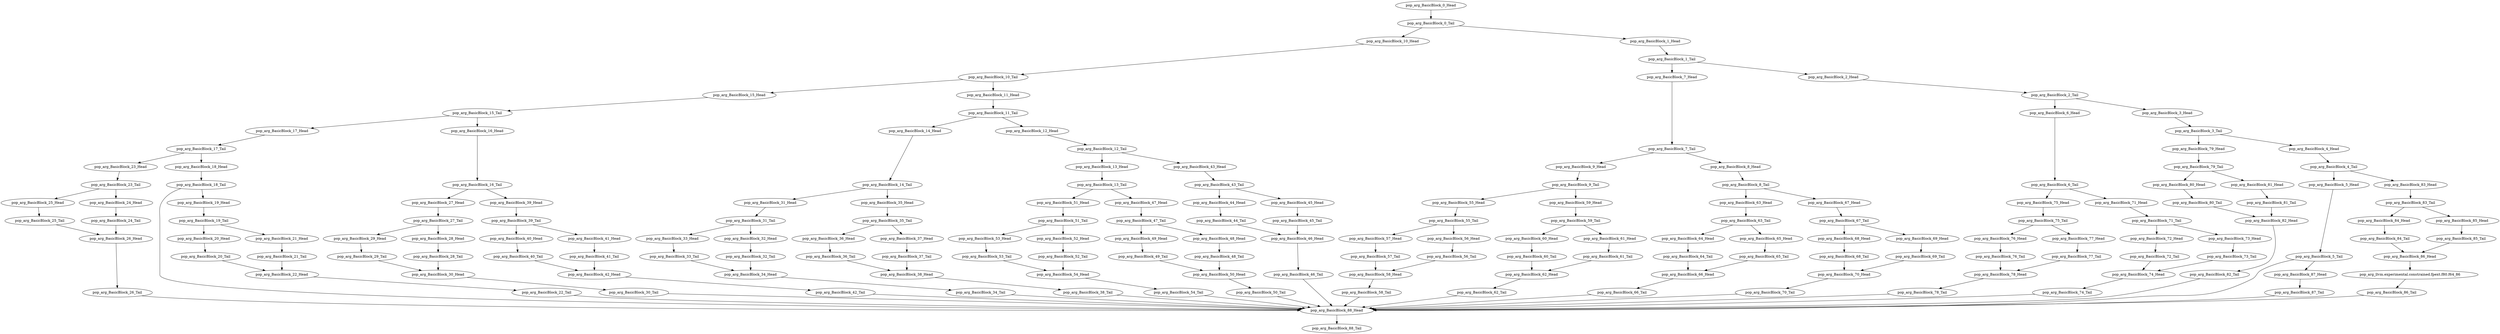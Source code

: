 digraph G {
    "pop_arg_BasicBlock_4_Tail" -> "pop_arg_BasicBlock_5_Head"
    "pop_arg_BasicBlock_4_Tail" -> "pop_arg_BasicBlock_83_Head"
    "pop_arg_BasicBlock_5_Head" -> "pop_arg_BasicBlock_5_Tail"
    "pop_arg_BasicBlock_67_Tail" -> "pop_arg_BasicBlock_68_Head"
    "pop_arg_BasicBlock_67_Tail" -> "pop_arg_BasicBlock_69_Head"
    "pop_arg_BasicBlock_55_Head" -> "pop_arg_BasicBlock_55_Tail"
    "pop_arg_BasicBlock_59_Head" -> "pop_arg_BasicBlock_59_Tail"
    "pop_arg_BasicBlock_59_Tail" -> "pop_arg_BasicBlock_60_Head"
    "pop_arg_BasicBlock_59_Tail" -> "pop_arg_BasicBlock_61_Head"
    "pop_arg_BasicBlock_57_Head" -> "pop_arg_BasicBlock_57_Tail"
    "pop_arg_BasicBlock_23_Head" -> "pop_arg_BasicBlock_23_Tail"
    "pop_arg_BasicBlock_23_Tail" -> "pop_arg_BasicBlock_25_Head"
    "pop_arg_BasicBlock_23_Tail" -> "pop_arg_BasicBlock_24_Head"
    "pop_arg_BasicBlock_57_Tail" -> "pop_arg_BasicBlock_58_Head"
    "pop_arg_BasicBlock_58_Head" -> "pop_arg_BasicBlock_58_Tail"
    "pop_arg_llvm.experimental.constrained.fpext.f80.f64_86" -> "pop_arg_BasicBlock_86_Tail"
    "pop_arg_BasicBlock_86_Tail" -> "pop_arg_BasicBlock_88_Head"
    "pop_arg_BasicBlock_36_Tail" -> "pop_arg_BasicBlock_38_Head"
    "pop_arg_BasicBlock_83_Head" -> "pop_arg_BasicBlock_83_Tail"
    "pop_arg_BasicBlock_83_Tail" -> "pop_arg_BasicBlock_84_Head"
    "pop_arg_BasicBlock_83_Tail" -> "pop_arg_BasicBlock_85_Head"
    "pop_arg_BasicBlock_24_Tail" -> "pop_arg_BasicBlock_26_Head"
    "pop_arg_BasicBlock_25_Head" -> "pop_arg_BasicBlock_25_Tail"
    "pop_arg_BasicBlock_65_Tail" -> "pop_arg_BasicBlock_66_Head"
    "pop_arg_BasicBlock_8_Tail" -> "pop_arg_BasicBlock_63_Head"
    "pop_arg_BasicBlock_8_Tail" -> "pop_arg_BasicBlock_67_Head"
    "pop_arg_BasicBlock_9_Head" -> "pop_arg_BasicBlock_9_Tail"
    "pop_arg_BasicBlock_35_Tail" -> "pop_arg_BasicBlock_36_Head"
    "pop_arg_BasicBlock_35_Tail" -> "pop_arg_BasicBlock_37_Head"
    "pop_arg_BasicBlock_36_Head" -> "pop_arg_BasicBlock_36_Tail"
    "pop_arg_BasicBlock_43_Tail" -> "pop_arg_BasicBlock_44_Head"
    "pop_arg_BasicBlock_43_Tail" -> "pop_arg_BasicBlock_45_Head"
    "pop_arg_BasicBlock_44_Head" -> "pop_arg_BasicBlock_44_Tail"
    "pop_arg_BasicBlock_60_Head" -> "pop_arg_BasicBlock_60_Tail"
    "pop_arg_BasicBlock_58_Tail" -> "pop_arg_BasicBlock_88_Head"
    "pop_arg_BasicBlock_53_Head" -> "pop_arg_BasicBlock_53_Tail"
    "pop_arg_BasicBlock_31_Head" -> "pop_arg_BasicBlock_31_Tail"
    "pop_arg_BasicBlock_31_Tail" -> "pop_arg_BasicBlock_33_Head"
    "pop_arg_BasicBlock_31_Tail" -> "pop_arg_BasicBlock_32_Head"
    "pop_arg_BasicBlock_13_Head" -> "pop_arg_BasicBlock_13_Tail"
    "pop_arg_BasicBlock_13_Tail" -> "pop_arg_BasicBlock_51_Head"
    "pop_arg_BasicBlock_13_Tail" -> "pop_arg_BasicBlock_47_Head"
    "pop_arg_BasicBlock_54_Head" -> "pop_arg_BasicBlock_54_Tail"
    "pop_arg_BasicBlock_54_Tail" -> "pop_arg_BasicBlock_88_Head"
    "pop_arg_BasicBlock_53_Tail" -> "pop_arg_BasicBlock_54_Head"
    "pop_arg_BasicBlock_22_Head" -> "pop_arg_BasicBlock_22_Tail"
    "pop_arg_BasicBlock_22_Tail" -> "pop_arg_BasicBlock_88_Head"
    "pop_arg_BasicBlock_68_Head" -> "pop_arg_BasicBlock_68_Tail"
    "pop_arg_BasicBlock_68_Tail" -> "pop_arg_BasicBlock_70_Head"
    "pop_arg_BasicBlock_69_Head" -> "pop_arg_BasicBlock_69_Tail"
    "pop_arg_BasicBlock_84_Head" -> "pop_arg_BasicBlock_84_Tail"
    "pop_arg_BasicBlock_29_Head" -> "pop_arg_BasicBlock_29_Tail"
    "pop_arg_BasicBlock_29_Tail" -> "pop_arg_BasicBlock_30_Head"
    "pop_arg_BasicBlock_85_Tail" -> "pop_arg_BasicBlock_86_Head"
    "pop_arg_BasicBlock_86_Head" -> "pop_arg_llvm.experimental.constrained.fpext.f80.f64_86"
    "pop_arg_BasicBlock_9_Tail" -> "pop_arg_BasicBlock_55_Head"
    "pop_arg_BasicBlock_9_Tail" -> "pop_arg_BasicBlock_59_Head"
    "pop_arg_BasicBlock_10_Head" -> "pop_arg_BasicBlock_10_Tail"
    "pop_arg_BasicBlock_84_Tail" -> "pop_arg_BasicBlock_86_Head"
    "pop_arg_BasicBlock_85_Head" -> "pop_arg_BasicBlock_85_Tail"
    "pop_arg_BasicBlock_5_Tail" -> "pop_arg_BasicBlock_87_Head"
    "pop_arg_BasicBlock_5_Tail" -> "pop_arg_BasicBlock_88_Head"
    "pop_arg_BasicBlock_6_Head" -> "pop_arg_BasicBlock_6_Tail"
    "pop_arg_BasicBlock_28_Head" -> "pop_arg_BasicBlock_28_Tail"
    "pop_arg_BasicBlock_28_Tail" -> "pop_arg_BasicBlock_30_Head"
    "pop_arg_BasicBlock_70_Tail" -> "pop_arg_BasicBlock_88_Head"
    "pop_arg_BasicBlock_46_Tail" -> "pop_arg_BasicBlock_88_Head"
    "pop_arg_BasicBlock_61_Head" -> "pop_arg_BasicBlock_61_Tail"
    "pop_arg_BasicBlock_61_Tail" -> "pop_arg_BasicBlock_62_Head"
    "pop_arg_BasicBlock_71_Tail" -> "pop_arg_BasicBlock_72_Head"
    "pop_arg_BasicBlock_71_Tail" -> "pop_arg_BasicBlock_73_Head"
    "pop_arg_BasicBlock_72_Head" -> "pop_arg_BasicBlock_72_Tail"
    "pop_arg_BasicBlock_62_Tail" -> "pop_arg_BasicBlock_88_Head"
    "pop_arg_BasicBlock_63_Head" -> "pop_arg_BasicBlock_63_Tail"
    "pop_arg_BasicBlock_19_Head" -> "pop_arg_BasicBlock_19_Tail"
    "pop_arg_BasicBlock_37_Head" -> "pop_arg_BasicBlock_37_Tail"
    "pop_arg_BasicBlock_37_Tail" -> "pop_arg_BasicBlock_38_Head"
    "pop_arg_BasicBlock_44_Tail" -> "pop_arg_BasicBlock_46_Head"
    "pop_arg_BasicBlock_45_Head" -> "pop_arg_BasicBlock_45_Tail"
    "pop_arg_BasicBlock_64_Head" -> "pop_arg_BasicBlock_64_Tail"
    "pop_arg_BasicBlock_30_Head" -> "pop_arg_BasicBlock_30_Tail"
    "pop_arg_BasicBlock_30_Tail" -> "pop_arg_BasicBlock_88_Head"
    "pop_arg_BasicBlock_18_Head" -> "pop_arg_BasicBlock_18_Tail"
    "pop_arg_BasicBlock_18_Tail" -> "pop_arg_BasicBlock_19_Head"
    "pop_arg_BasicBlock_18_Tail" -> "pop_arg_BasicBlock_88_Head"
    "pop_arg_BasicBlock_77_Tail" -> "pop_arg_BasicBlock_78_Head"
    "pop_arg_BasicBlock_63_Tail" -> "pop_arg_BasicBlock_64_Head"
    "pop_arg_BasicBlock_63_Tail" -> "pop_arg_BasicBlock_65_Head"
    "pop_arg_BasicBlock_76_Head" -> "pop_arg_BasicBlock_76_Tail"
    "pop_arg_BasicBlock_25_Tail" -> "pop_arg_BasicBlock_26_Head"
    "pop_arg_BasicBlock_26_Head" -> "pop_arg_BasicBlock_26_Tail"
    "pop_arg_BasicBlock_17_Head" -> "pop_arg_BasicBlock_17_Tail"
    "pop_arg_BasicBlock_17_Tail" -> "pop_arg_BasicBlock_23_Head"
    "pop_arg_BasicBlock_17_Tail" -> "pop_arg_BasicBlock_18_Head"
    "pop_arg_BasicBlock_76_Tail" -> "pop_arg_BasicBlock_78_Head"
    "pop_arg_BasicBlock_77_Head" -> "pop_arg_BasicBlock_77_Tail"
    "pop_arg_BasicBlock_26_Tail" -> "pop_arg_BasicBlock_88_Head"
    "pop_arg_BasicBlock_27_Head" -> "pop_arg_BasicBlock_27_Tail"
    "pop_arg_BasicBlock_81_Tail" -> "pop_arg_BasicBlock_82_Head"
    "pop_arg_BasicBlock_82_Head" -> "pop_arg_BasicBlock_82_Tail"
    "pop_arg_BasicBlock_75_Head" -> "pop_arg_BasicBlock_75_Tail"
    "pop_arg_BasicBlock_75_Tail" -> "pop_arg_BasicBlock_76_Head"
    "pop_arg_BasicBlock_75_Tail" -> "pop_arg_BasicBlock_77_Head"
    "pop_arg_BasicBlock_40_Head" -> "pop_arg_BasicBlock_40_Tail"
    "pop_arg_BasicBlock_40_Tail" -> "pop_arg_BasicBlock_42_Head"
    "pop_arg_BasicBlock_78_Tail" -> "pop_arg_BasicBlock_88_Head"
    "pop_arg_BasicBlock_79_Head" -> "pop_arg_BasicBlock_79_Tail"
    "pop_arg_BasicBlock_87_Head" -> "pop_arg_BasicBlock_87_Tail"
    "pop_arg_BasicBlock_20_Tail" -> "pop_arg_BasicBlock_22_Head"
    "pop_arg_BasicBlock_69_Tail" -> "pop_arg_BasicBlock_70_Head"
    "pop_arg_BasicBlock_70_Head" -> "pop_arg_BasicBlock_70_Tail"
    "pop_arg_BasicBlock_14_Head" -> "pop_arg_BasicBlock_14_Tail"
    "pop_arg_BasicBlock_14_Tail" -> "pop_arg_BasicBlock_31_Head"
    "pop_arg_BasicBlock_14_Tail" -> "pop_arg_BasicBlock_35_Head"
    "pop_arg_BasicBlock_15_Tail" -> "pop_arg_BasicBlock_17_Head"
    "pop_arg_BasicBlock_15_Tail" -> "pop_arg_BasicBlock_16_Head"
    "pop_arg_BasicBlock_16_Head" -> "pop_arg_BasicBlock_16_Tail"
    "pop_arg_BasicBlock_74_Head" -> "pop_arg_BasicBlock_74_Tail"
    "pop_arg_BasicBlock_78_Head" -> "pop_arg_BasicBlock_78_Tail"
    "pop_arg_BasicBlock_49_Tail" -> "pop_arg_BasicBlock_50_Head"
    "pop_arg_BasicBlock_38_Head" -> "pop_arg_BasicBlock_38_Tail"
    "pop_arg_BasicBlock_38_Tail" -> "pop_arg_BasicBlock_88_Head"
    "pop_arg_BasicBlock_39_Tail" -> "pop_arg_BasicBlock_40_Head"
    "pop_arg_BasicBlock_39_Tail" -> "pop_arg_BasicBlock_41_Head"
    "pop_arg_BasicBlock_7_Tail" -> "pop_arg_BasicBlock_9_Head"
    "pop_arg_BasicBlock_7_Tail" -> "pop_arg_BasicBlock_8_Head"
    "pop_arg_BasicBlock_8_Head" -> "pop_arg_BasicBlock_8_Tail"
    "pop_arg_BasicBlock_11_Tail" -> "pop_arg_BasicBlock_14_Head"
    "pop_arg_BasicBlock_11_Tail" -> "pop_arg_BasicBlock_12_Head"
    "pop_arg_BasicBlock_12_Head" -> "pop_arg_BasicBlock_12_Tail"
    "pop_arg_BasicBlock_41_Head" -> "pop_arg_BasicBlock_41_Tail"
    "pop_arg_BasicBlock_73_Head" -> "pop_arg_BasicBlock_73_Tail"
    "pop_arg_BasicBlock_73_Tail" -> "pop_arg_BasicBlock_74_Head"
    "pop_arg_BasicBlock_50_Head" -> "pop_arg_BasicBlock_50_Tail"
    "pop_arg_BasicBlock_50_Tail" -> "pop_arg_BasicBlock_88_Head"
    "pop_arg_BasicBlock_62_Head" -> "pop_arg_BasicBlock_62_Tail"
    "pop_arg_BasicBlock_15_Head" -> "pop_arg_BasicBlock_15_Tail"
    "pop_arg_BasicBlock_80_Head" -> "pop_arg_BasicBlock_80_Tail"
    "pop_arg_BasicBlock_80_Tail" -> "pop_arg_BasicBlock_82_Head"
    "pop_arg_BasicBlock_19_Tail" -> "pop_arg_BasicBlock_20_Head"
    "pop_arg_BasicBlock_19_Tail" -> "pop_arg_BasicBlock_21_Head"
    "pop_arg_BasicBlock_20_Head" -> "pop_arg_BasicBlock_20_Tail"
    "pop_arg_BasicBlock_6_Tail" -> "pop_arg_BasicBlock_75_Head"
    "pop_arg_BasicBlock_6_Tail" -> "pop_arg_BasicBlock_71_Head"
    "pop_arg_BasicBlock_7_Head" -> "pop_arg_BasicBlock_7_Tail"
    "pop_arg_BasicBlock_51_Head" -> "pop_arg_BasicBlock_51_Tail"
    "pop_arg_BasicBlock_32_Tail" -> "pop_arg_BasicBlock_34_Head"
    "pop_arg_BasicBlock_33_Head" -> "pop_arg_BasicBlock_33_Tail"
    "pop_arg_BasicBlock_16_Tail" -> "pop_arg_BasicBlock_27_Head"
    "pop_arg_BasicBlock_16_Tail" -> "pop_arg_BasicBlock_39_Head"
    "pop_arg_BasicBlock_60_Tail" -> "pop_arg_BasicBlock_62_Head"
    "pop_arg_BasicBlock_12_Tail" -> "pop_arg_BasicBlock_13_Head"
    "pop_arg_BasicBlock_12_Tail" -> "pop_arg_BasicBlock_43_Head"
    "pop_arg_BasicBlock_49_Head" -> "pop_arg_BasicBlock_49_Tail"
    "pop_arg_BasicBlock_64_Tail" -> "pop_arg_BasicBlock_66_Head"
    "pop_arg_BasicBlock_65_Head" -> "pop_arg_BasicBlock_65_Tail"
    "pop_arg_BasicBlock_48_Tail" -> "pop_arg_BasicBlock_50_Head"
    "pop_arg_BasicBlock_79_Tail" -> "pop_arg_BasicBlock_80_Head"
    "pop_arg_BasicBlock_79_Tail" -> "pop_arg_BasicBlock_81_Head"
    "pop_arg_BasicBlock_46_Head" -> "pop_arg_BasicBlock_46_Tail"
    "pop_arg_BasicBlock_74_Tail" -> "pop_arg_BasicBlock_88_Head"
    "pop_arg_BasicBlock_42_Tail" -> "pop_arg_BasicBlock_88_Head"
    "pop_arg_BasicBlock_43_Head" -> "pop_arg_BasicBlock_43_Tail"
    "pop_arg_BasicBlock_82_Tail" -> "pop_arg_BasicBlock_88_Head"
    "pop_arg_BasicBlock_21_Head" -> "pop_arg_BasicBlock_21_Tail"
    "pop_arg_BasicBlock_21_Tail" -> "pop_arg_BasicBlock_22_Head"
    "pop_arg_BasicBlock_47_Tail" -> "pop_arg_BasicBlock_49_Head"
    "pop_arg_BasicBlock_47_Tail" -> "pop_arg_BasicBlock_48_Head"
    "pop_arg_BasicBlock_48_Head" -> "pop_arg_BasicBlock_48_Tail"
    "pop_arg_BasicBlock_32_Head" -> "pop_arg_BasicBlock_32_Tail"
    "pop_arg_BasicBlock_72_Tail" -> "pop_arg_BasicBlock_74_Head"
    "pop_arg_BasicBlock_47_Head" -> "pop_arg_BasicBlock_47_Tail"
    "pop_arg_BasicBlock_39_Head" -> "pop_arg_BasicBlock_39_Tail"
    "pop_arg_BasicBlock_10_Tail" -> "pop_arg_BasicBlock_15_Head"
    "pop_arg_BasicBlock_10_Tail" -> "pop_arg_BasicBlock_11_Head"
    "pop_arg_BasicBlock_11_Head" -> "pop_arg_BasicBlock_11_Tail"
    "pop_arg_BasicBlock_51_Tail" -> "pop_arg_BasicBlock_53_Head"
    "pop_arg_BasicBlock_51_Tail" -> "pop_arg_BasicBlock_52_Head"
    "pop_arg_BasicBlock_33_Tail" -> "pop_arg_BasicBlock_34_Head"
    "pop_arg_BasicBlock_34_Head" -> "pop_arg_BasicBlock_34_Tail"
    "pop_arg_BasicBlock_1_Tail" -> "pop_arg_BasicBlock_7_Head"
    "pop_arg_BasicBlock_1_Tail" -> "pop_arg_BasicBlock_2_Head"
    "pop_arg_BasicBlock_2_Head" -> "pop_arg_BasicBlock_2_Tail"
    "pop_arg_BasicBlock_3_Tail" -> "pop_arg_BasicBlock_79_Head"
    "pop_arg_BasicBlock_3_Tail" -> "pop_arg_BasicBlock_4_Head"
    "pop_arg_BasicBlock_4_Head" -> "pop_arg_BasicBlock_4_Tail"
    "pop_arg_BasicBlock_41_Tail" -> "pop_arg_BasicBlock_42_Head"
    "pop_arg_BasicBlock_42_Head" -> "pop_arg_BasicBlock_42_Tail"
    "pop_arg_BasicBlock_2_Tail" -> "pop_arg_BasicBlock_6_Head"
    "pop_arg_BasicBlock_2_Tail" -> "pop_arg_BasicBlock_3_Head"
    "pop_arg_BasicBlock_3_Head" -> "pop_arg_BasicBlock_3_Tail"
    "pop_arg_BasicBlock_45_Tail" -> "pop_arg_BasicBlock_46_Head"
    "pop_arg_BasicBlock_0_Head" -> "pop_arg_BasicBlock_0_Tail"
    "pop_arg_BasicBlock_81_Head" -> "pop_arg_BasicBlock_81_Tail"
    "pop_arg_BasicBlock_0_Tail" -> "pop_arg_BasicBlock_10_Head"
    "pop_arg_BasicBlock_0_Tail" -> "pop_arg_BasicBlock_1_Head"
    "pop_arg_BasicBlock_1_Head" -> "pop_arg_BasicBlock_1_Tail"
    "pop_arg_BasicBlock_71_Head" -> "pop_arg_BasicBlock_71_Tail"
    "pop_arg_BasicBlock_67_Head" -> "pop_arg_BasicBlock_67_Tail"
    "pop_arg_BasicBlock_66_Head" -> "pop_arg_BasicBlock_66_Tail"
    "pop_arg_BasicBlock_66_Tail" -> "pop_arg_BasicBlock_88_Head"
    "pop_arg_BasicBlock_87_Tail" -> "pop_arg_BasicBlock_88_Head"
    "pop_arg_BasicBlock_88_Head" -> "pop_arg_BasicBlock_88_Tail"
    "pop_arg_BasicBlock_24_Head" -> "pop_arg_BasicBlock_24_Tail"
    "pop_arg_BasicBlock_27_Tail" -> "pop_arg_BasicBlock_29_Head"
    "pop_arg_BasicBlock_27_Tail" -> "pop_arg_BasicBlock_28_Head"
    "pop_arg_BasicBlock_34_Tail" -> "pop_arg_BasicBlock_88_Head"
    "pop_arg_BasicBlock_35_Head" -> "pop_arg_BasicBlock_35_Tail"
    "pop_arg_BasicBlock_52_Head" -> "pop_arg_BasicBlock_52_Tail"
    "pop_arg_BasicBlock_52_Tail" -> "pop_arg_BasicBlock_54_Head"
    "pop_arg_BasicBlock_56_Tail" -> "pop_arg_BasicBlock_58_Head"
    "pop_arg_BasicBlock_55_Tail" -> "pop_arg_BasicBlock_57_Head"
    "pop_arg_BasicBlock_55_Tail" -> "pop_arg_BasicBlock_56_Head"
    "pop_arg_BasicBlock_56_Head" -> "pop_arg_BasicBlock_56_Tail"
}
